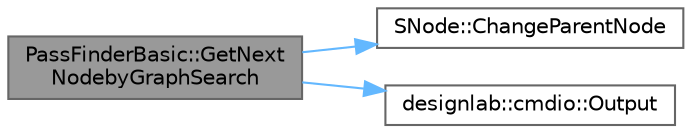 digraph "PassFinderBasic::GetNextNodebyGraphSearch"
{
 // LATEX_PDF_SIZE
  bgcolor="transparent";
  edge [fontname=Helvetica,fontsize=10,labelfontname=Helvetica,labelfontsize=10];
  node [fontname=Helvetica,fontsize=10,shape=box,height=0.2,width=0.4];
  rankdir="LR";
  Node1 [id="Node000001",label="PassFinderBasic::GetNext\lNodebyGraphSearch",height=0.2,width=0.4,color="gray40", fillcolor="grey60", style="filled", fontcolor="black",tooltip="グラフ探索を行い，次の動作として最適なノードを返す．"];
  Node1 -> Node2 [id="edge1_Node000001_Node000002",color="steelblue1",style="solid",tooltip=" "];
  Node2 [id="Node000002",label="SNode::ChangeParentNode",height=0.2,width=0.4,color="grey40", fillcolor="white", style="filled",URL="$struct_s_node.html#ade4d60d8929fd869582fe3b5a2f1d05d",tooltip="自身を親ノードに変更する関数．"];
  Node1 -> Node3 [id="edge2_Node000001_Node000003",color="steelblue1",style="solid",tooltip=" "];
  Node3 [id="Node000003",label="designlab::cmdio::Output",height=0.2,width=0.4,color="grey40", fillcolor="white", style="filled",URL="$namespacedesignlab_1_1cmdio.html#a4398f06a03698e7b029112bb62c63485",tooltip="コマンドラインに文字を出力する関数．   SetOutputLimit() で設定した出力の許可範囲内であれば出力される．   必ずSetOutputLimit()を呼び出してから使うこと．"];
}
